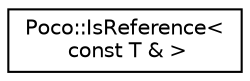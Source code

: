 digraph "Graphical Class Hierarchy"
{
 // LATEX_PDF_SIZE
  edge [fontname="Helvetica",fontsize="10",labelfontname="Helvetica",labelfontsize="10"];
  node [fontname="Helvetica",fontsize="10",shape=record];
  rankdir="LR";
  Node0 [label="Poco::IsReference\<\l const T & \>",height=0.2,width=0.4,color="black", fillcolor="white", style="filled",URL="$structPoco_1_1IsReference_3_01const_01T_01_6_01_4.html",tooltip=" "];
}
